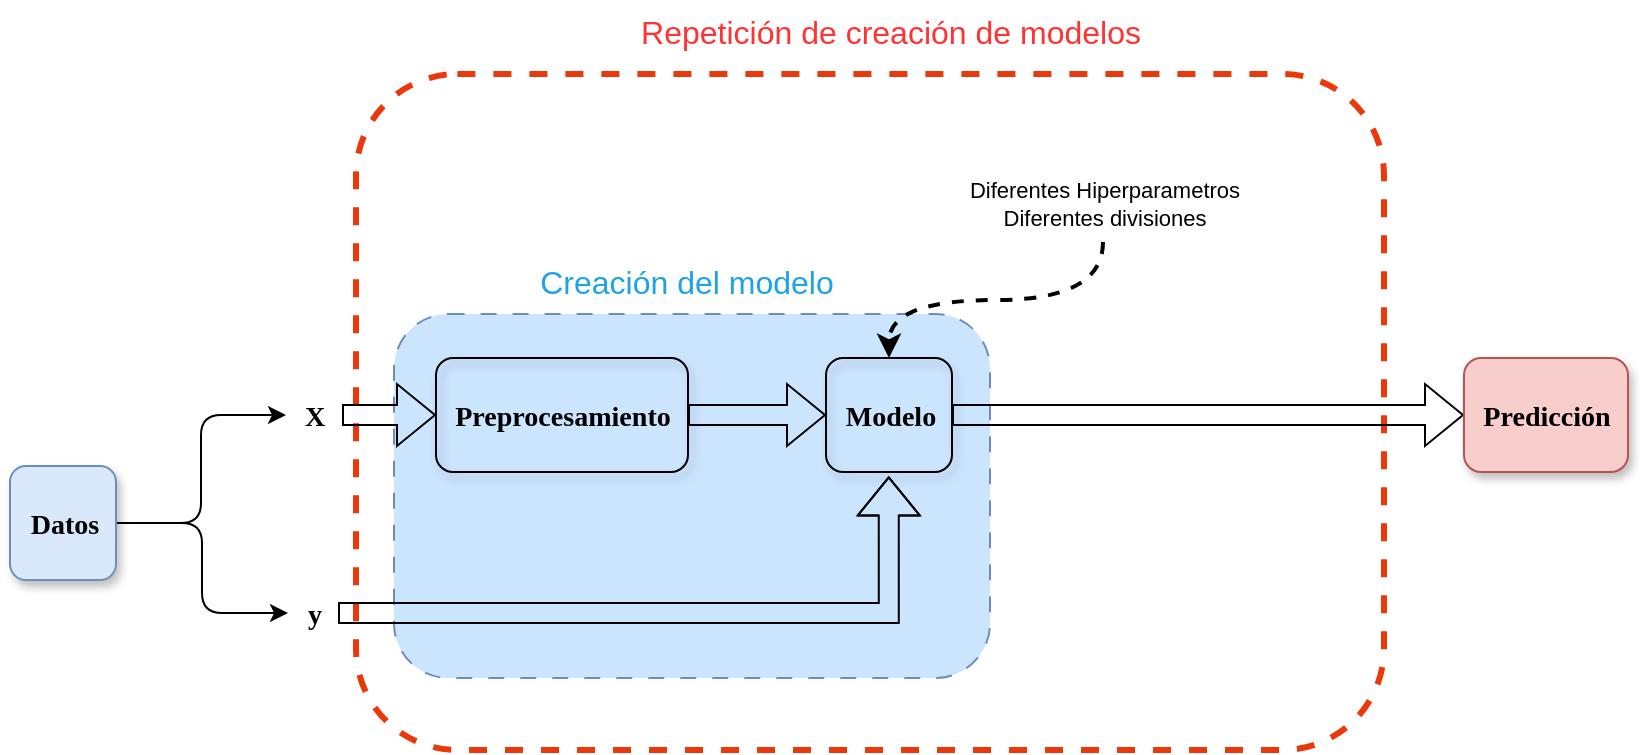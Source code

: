 <mxfile version="24.7.17">
  <diagram name="Página-1" id="Xrt6dMVssRZxj-XLbZUK">
    <mxGraphModel dx="1038" dy="478" grid="0" gridSize="10" guides="1" tooltips="1" connect="1" arrows="1" fold="1" page="1" pageScale="1" pageWidth="900" pageHeight="450" background="#ffffff" math="0" shadow="0">
      <root>
        <mxCell id="0" />
        <mxCell id="1" parent="0" />
        <mxCell id="hV3xgLr9dGrhqzoMMgC2-32" value="" style="rounded=1;whiteSpace=wrap;html=1;fontFamily=Helvetica;fontSize=11;fontColor=default;labelBackgroundColor=default;strokeColor=#ea380b;dashed=1;strokeWidth=3;" vertex="1" parent="1">
          <mxGeometry x="199" y="80" width="514" height="338" as="geometry" />
        </mxCell>
        <mxCell id="hV3xgLr9dGrhqzoMMgC2-20" style="edgeStyle=orthogonalEdgeStyle;rounded=1;orthogonalLoop=1;jettySize=auto;html=1;strokeColor=default;align=center;verticalAlign=middle;fontFamily=Helvetica;fontSize=11;fontColor=default;labelBackgroundColor=default;endArrow=classic;curved=0;" edge="1" parent="1" source="hV3xgLr9dGrhqzoMMgC2-1" target="hV3xgLr9dGrhqzoMMgC2-2">
          <mxGeometry relative="1" as="geometry" />
        </mxCell>
        <mxCell id="hV3xgLr9dGrhqzoMMgC2-21" style="edgeStyle=orthogonalEdgeStyle;rounded=1;orthogonalLoop=1;jettySize=auto;html=1;strokeColor=default;align=center;verticalAlign=middle;fontFamily=Helvetica;fontSize=11;fontColor=default;labelBackgroundColor=default;endArrow=classic;curved=0;" edge="1" parent="1" source="hV3xgLr9dGrhqzoMMgC2-1" target="hV3xgLr9dGrhqzoMMgC2-6">
          <mxGeometry relative="1" as="geometry" />
        </mxCell>
        <mxCell id="hV3xgLr9dGrhqzoMMgC2-28" value="" style="rounded=1;whiteSpace=wrap;html=1;fontFamily=Helvetica;fontSize=11;labelBackgroundColor=none;noLabel=1;verticalAlign=bottom;fillColor=#CCE5FF;strokeColor=#6c8ebf;dashed=1;dashPattern=8 8;" vertex="1" parent="1">
          <mxGeometry x="218" y="200" width="298" height="182" as="geometry" />
        </mxCell>
        <mxCell id="hV3xgLr9dGrhqzoMMgC2-1" value="&lt;h3&gt;&lt;font face=&quot;Garamond&quot;&gt;Datos&lt;/font&gt;&lt;/h3&gt;" style="text;html=1;align=center;verticalAlign=middle;resizable=0;points=[];autosize=1;strokeColor=#6c8ebf;fillColor=#dae8fc;fontFamily=Architects Daughter;fontSource=https%3A%2F%2Ffonts.googleapis.com%2Fcss%3Ffamily%3DArchitects%2BDaughter;rounded=1;shadow=1;" vertex="1" parent="1">
          <mxGeometry x="26" y="276" width="53" height="57" as="geometry" />
        </mxCell>
        <mxCell id="hV3xgLr9dGrhqzoMMgC2-25" value="" style="edgeStyle=orthogonalEdgeStyle;shape=flexArrow;rounded=0;orthogonalLoop=1;jettySize=auto;html=1;strokeColor=default;align=center;verticalAlign=middle;fontFamily=Helvetica;fontSize=11;fontColor=default;labelBackgroundColor=default;endArrow=classic;" edge="1" parent="1" source="hV3xgLr9dGrhqzoMMgC2-2" target="hV3xgLr9dGrhqzoMMgC2-24">
          <mxGeometry relative="1" as="geometry" />
        </mxCell>
        <mxCell id="hV3xgLr9dGrhqzoMMgC2-2" value="&lt;h3&gt;&lt;font face=&quot;Garamond&quot;&gt;X&lt;/font&gt;&lt;/h3&gt;" style="text;html=1;align=center;verticalAlign=middle;resizable=0;points=[];autosize=1;strokeColor=none;fillColor=none;fontFamily=Architects Daughter;fontSource=https%3A%2F%2Ffonts.googleapis.com%2Fcss%3Ffamily%3DArchitects%2BDaughter;shadow=1;" vertex="1" parent="1">
          <mxGeometry x="164" y="222" width="28" height="57" as="geometry" />
        </mxCell>
        <mxCell id="hV3xgLr9dGrhqzoMMgC2-17" value="" style="edgeStyle=orthogonalEdgeStyle;shape=flexArrow;rounded=0;orthogonalLoop=1;jettySize=auto;html=1;strokeColor=default;align=center;verticalAlign=middle;fontFamily=Helvetica;fontSize=11;fontColor=default;labelBackgroundColor=default;endArrow=classic;" edge="1" parent="1" source="hV3xgLr9dGrhqzoMMgC2-4" target="hV3xgLr9dGrhqzoMMgC2-5">
          <mxGeometry relative="1" as="geometry" />
        </mxCell>
        <mxCell id="hV3xgLr9dGrhqzoMMgC2-4" value="&lt;h3&gt;&lt;font face=&quot;Garamond&quot;&gt;Modelo&lt;/font&gt;&lt;/h3&gt;" style="text;html=1;align=center;verticalAlign=middle;resizable=0;points=[];autosize=1;strokeColor=default;fillColor=none;fontFamily=Architects Daughter;fontSource=https%3A%2F%2Ffonts.googleapis.com%2Fcss%3Ffamily%3DArchitects%2BDaughter;rounded=1;shadow=1;" vertex="1" parent="1">
          <mxGeometry x="434" y="222" width="63" height="57" as="geometry" />
        </mxCell>
        <mxCell id="hV3xgLr9dGrhqzoMMgC2-5" value="&lt;h3&gt;&lt;font face=&quot;Garamond&quot;&gt;Predicción&lt;/font&gt;&lt;/h3&gt;" style="text;html=1;align=center;verticalAlign=middle;resizable=0;points=[];autosize=1;strokeColor=#b85450;fillColor=#f8cecc;fontFamily=Architects Daughter;fontSource=https%3A%2F%2Ffonts.googleapis.com%2Fcss%3Ffamily%3DArchitects%2BDaughter;rounded=1;glass=0;shadow=1;" vertex="1" parent="1">
          <mxGeometry x="753" y="222" width="82" height="57" as="geometry" />
        </mxCell>
        <mxCell id="hV3xgLr9dGrhqzoMMgC2-6" value="&lt;h3&gt;&lt;font face=&quot;Garamond&quot;&gt;y&lt;/font&gt;&lt;/h3&gt;" style="text;html=1;align=center;verticalAlign=middle;resizable=0;points=[];autosize=1;strokeColor=none;fillColor=none;fontFamily=Architects Daughter;fontSource=https%3A%2F%2Ffonts.googleapis.com%2Fcss%3Ffamily%3DArchitects%2BDaughter;" vertex="1" parent="1">
          <mxGeometry x="165" y="321" width="25" height="57" as="geometry" />
        </mxCell>
        <mxCell id="hV3xgLr9dGrhqzoMMgC2-26" value="" style="edgeStyle=orthogonalEdgeStyle;shape=flexArrow;rounded=0;orthogonalLoop=1;jettySize=auto;html=1;strokeColor=default;align=center;verticalAlign=middle;fontFamily=Helvetica;fontSize=11;fontColor=default;labelBackgroundColor=default;endArrow=classic;" edge="1" parent="1" source="hV3xgLr9dGrhqzoMMgC2-24" target="hV3xgLr9dGrhqzoMMgC2-4">
          <mxGeometry relative="1" as="geometry" />
        </mxCell>
        <mxCell id="hV3xgLr9dGrhqzoMMgC2-24" value="&lt;h3&gt;&lt;font face=&quot;Garamond&quot;&gt;Preprocesamiento&lt;/font&gt;&lt;/h3&gt;" style="text;html=1;align=center;verticalAlign=middle;resizable=0;points=[];autosize=1;strokeColor=default;fillColor=none;fontFamily=Architects Daughter;fontSource=https%3A%2F%2Ffonts.googleapis.com%2Fcss%3Ffamily%3DArchitects%2BDaughter;rounded=1;shadow=1;" vertex="1" parent="1">
          <mxGeometry x="239" y="222" width="126" height="57" as="geometry" />
        </mxCell>
        <mxCell id="hV3xgLr9dGrhqzoMMgC2-27" style="edgeStyle=orthogonalEdgeStyle;shape=flexArrow;rounded=0;orthogonalLoop=1;jettySize=auto;html=1;entryX=0.498;entryY=1.039;entryDx=0;entryDy=0;entryPerimeter=0;strokeColor=default;align=center;verticalAlign=middle;fontFamily=Helvetica;fontSize=11;fontColor=default;labelBackgroundColor=default;endArrow=classic;" edge="1" parent="1" source="hV3xgLr9dGrhqzoMMgC2-6" target="hV3xgLr9dGrhqzoMMgC2-4">
          <mxGeometry relative="1" as="geometry" />
        </mxCell>
        <mxCell id="hV3xgLr9dGrhqzoMMgC2-29" value="&lt;font style=&quot;font-size: 16px;&quot; color=&quot;#1ea3e6&quot;&gt;Creación del modelo&lt;/font&gt;" style="text;html=1;align=center;verticalAlign=middle;resizable=0;points=[];autosize=1;strokeColor=none;fillColor=none;fontFamily=Helvetica;fontSize=11;fontColor=default;labelBackgroundColor=default;" vertex="1" parent="1">
          <mxGeometry x="281" y="168" width="165" height="31" as="geometry" />
        </mxCell>
        <mxCell id="hV3xgLr9dGrhqzoMMgC2-31" style="edgeStyle=orthogonalEdgeStyle;rounded=0;orthogonalLoop=1;jettySize=auto;html=1;strokeColor=default;align=center;verticalAlign=middle;fontFamily=Helvetica;fontSize=11;fontColor=default;labelBackgroundColor=default;endArrow=classic;dashed=1;curved=1;strokeWidth=2;" edge="1" parent="1" source="hV3xgLr9dGrhqzoMMgC2-30" target="hV3xgLr9dGrhqzoMMgC2-4">
          <mxGeometry relative="1" as="geometry" />
        </mxCell>
        <mxCell id="hV3xgLr9dGrhqzoMMgC2-30" value="Diferentes Hiperparametros&lt;div&gt;Diferentes divisiones&lt;/div&gt;" style="text;html=1;align=center;verticalAlign=middle;resizable=0;points=[];autosize=1;strokeColor=none;fillColor=none;fontFamily=Helvetica;fontSize=11;fontColor=default;labelBackgroundColor=default;" vertex="1" parent="1">
          <mxGeometry x="496" y="126" width="153" height="38" as="geometry" />
        </mxCell>
        <mxCell id="hV3xgLr9dGrhqzoMMgC2-33" value="&lt;font style=&quot;font-size: 16px;&quot; color=&quot;#ff3333&quot;&gt;Repetición de creación de modelos&lt;/font&gt;" style="text;html=1;align=center;verticalAlign=middle;resizable=0;points=[];autosize=1;strokeColor=none;fillColor=none;fontFamily=Helvetica;fontSize=11;fontColor=default;labelBackgroundColor=default;" vertex="1" parent="1">
          <mxGeometry x="331.5" y="43" width="268" height="31" as="geometry" />
        </mxCell>
      </root>
    </mxGraphModel>
  </diagram>
</mxfile>
